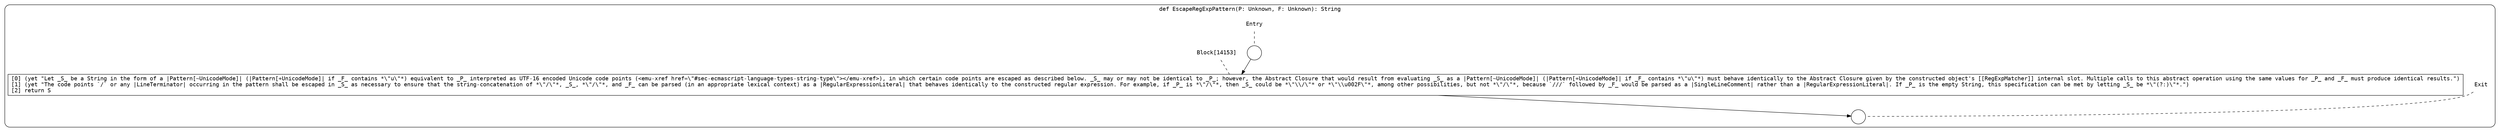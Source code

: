 digraph {
  graph [fontname = "Consolas"]
  node [fontname = "Consolas"]
  edge [fontname = "Consolas"]
  subgraph cluster2309 {
    label = "def EscapeRegExpPattern(P: Unknown, F: Unknown): String"
    style = rounded
    cluster2309_entry_name [shape=none, label=<<font color="black">Entry</font>>]
    cluster2309_entry_name -> cluster2309_entry [arrowhead=none, color="black", style=dashed]
    cluster2309_entry [shape=circle label=" " color="black" fillcolor="white" style=filled]
    cluster2309_entry -> node14153 [color="black"]
    cluster2309_exit_name [shape=none, label=<<font color="black">Exit</font>>]
    cluster2309_exit_name -> cluster2309_exit [arrowhead=none, color="black", style=dashed]
    cluster2309_exit [shape=circle label=" " color="black" fillcolor="white" style=filled]
    node14153_name [shape=none, label=<<font color="black">Block[14153]</font>>]
    node14153_name -> node14153 [arrowhead=none, color="black", style=dashed]
    node14153 [shape=box, label=<<font color="black">[0] (yet &quot;Let _S_ be a String in the form of a |Pattern[~UnicodeMode]| (|Pattern[+UnicodeMode]| if _F_ contains *\&quot;u\&quot;*) equivalent to _P_ interpreted as UTF-16 encoded Unicode code points (&lt;emu-xref href=\&quot;#sec-ecmascript-language-types-string-type\&quot;&gt;&lt;/emu-xref&gt;), in which certain code points are escaped as described below. _S_ may or may not be identical to _P_; however, the Abstract Closure that would result from evaluating _S_ as a |Pattern[~UnicodeMode]| (|Pattern[+UnicodeMode]| if _F_ contains *\&quot;u\&quot;*) must behave identically to the Abstract Closure given by the constructed object's [[RegExpMatcher]] internal slot. Multiple calls to this abstract operation using the same values for _P_ and _F_ must produce identical results.&quot;)<BR ALIGN="LEFT"/>[1] (yet &quot;The code points `/` or any |LineTerminator| occurring in the pattern shall be escaped in _S_ as necessary to ensure that the string-concatenation of *\&quot;/\&quot;*, _S_, *\&quot;/\&quot;*, and _F_ can be parsed (in an appropriate lexical context) as a |RegularExpressionLiteral| that behaves identically to the constructed regular expression. For example, if _P_ is *\&quot;/\&quot;*, then _S_ could be *\&quot;\\\\/\&quot;* or *\&quot;\\\\u002F\&quot;*, among other possibilities, but not *\&quot;/\&quot;*, because `///` followed by _F_ would be parsed as a |SingleLineComment| rather than a |RegularExpressionLiteral|. If _P_ is the empty String, this specification can be met by letting _S_ be *\&quot;(?:)\&quot;*.&quot;)<BR ALIGN="LEFT"/>[2] return S<BR ALIGN="LEFT"/></font>> color="black" fillcolor="white", style=filled]
    node14153 -> cluster2309_exit [color="black"]
  }
}